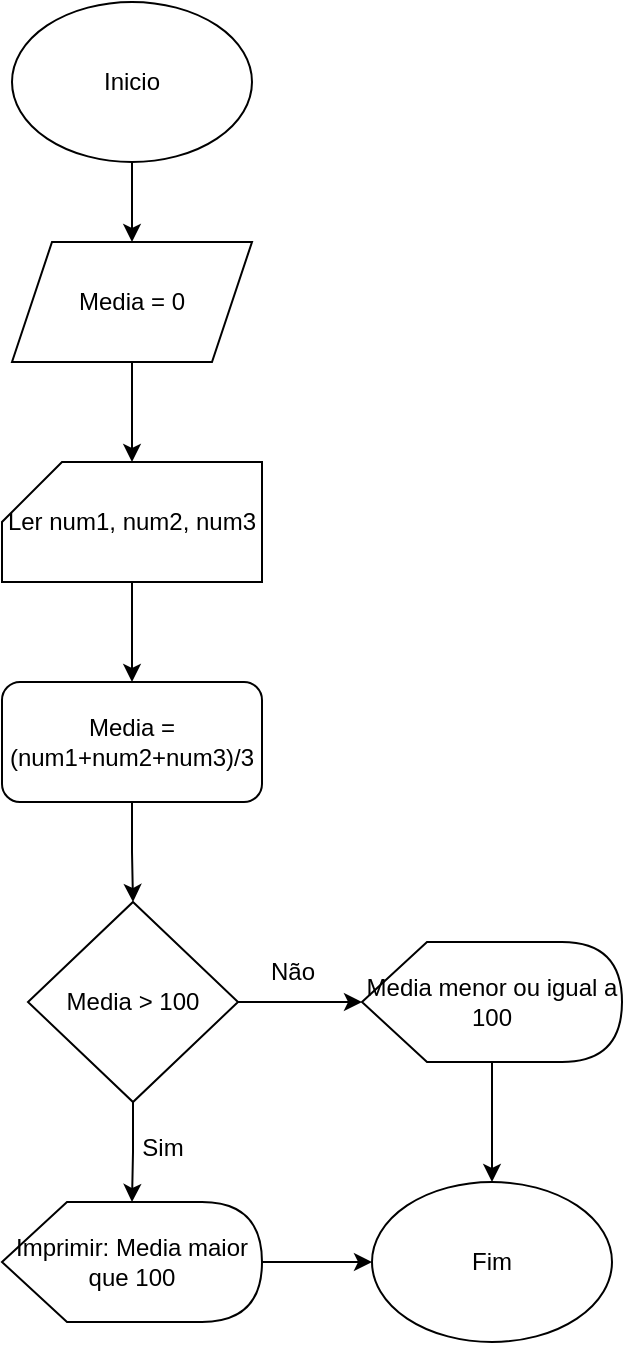 <mxfile version="24.0.1" type="github">
  <diagram name="Page-1" id="_PJ9OEYAvn3uqU7G6KaE">
    <mxGraphModel dx="1393" dy="835" grid="1" gridSize="10" guides="1" tooltips="1" connect="1" arrows="1" fold="1" page="1" pageScale="1" pageWidth="850" pageHeight="1100" math="0" shadow="0">
      <root>
        <mxCell id="0" />
        <mxCell id="1" parent="0" />
        <mxCell id="NWV050QIIiLh7alUIDCg-1" value="Inicio" style="ellipse;whiteSpace=wrap;html=1;" parent="1" vertex="1">
          <mxGeometry x="365" y="80" width="120" height="80" as="geometry" />
        </mxCell>
        <mxCell id="NWV050QIIiLh7alUIDCg-5" value="" style="edgeStyle=orthogonalEdgeStyle;rounded=0;orthogonalLoop=1;jettySize=auto;html=1;entryX=0.5;entryY=0;entryDx=0;entryDy=0;" parent="1" source="NWV050QIIiLh7alUIDCg-2" target="NWV050QIIiLh7alUIDCg-6" edge="1">
          <mxGeometry relative="1" as="geometry">
            <mxPoint x="425" y="350" as="targetPoint" />
          </mxGeometry>
        </mxCell>
        <mxCell id="NWV050QIIiLh7alUIDCg-2" value="Ler num1, num2, num3" style="shape=card;whiteSpace=wrap;html=1;" parent="1" vertex="1">
          <mxGeometry x="360" y="310" width="130" height="60" as="geometry" />
        </mxCell>
        <mxCell id="NWV050QIIiLh7alUIDCg-11" value="" style="edgeStyle=orthogonalEdgeStyle;rounded=0;orthogonalLoop=1;jettySize=auto;html=1;" parent="1" source="NWV050QIIiLh7alUIDCg-6" target="NWV050QIIiLh7alUIDCg-10" edge="1">
          <mxGeometry relative="1" as="geometry" />
        </mxCell>
        <mxCell id="NWV050QIIiLh7alUIDCg-6" value="Media =(num1+num2+num3)/3" style="rounded=1;whiteSpace=wrap;html=1;" parent="1" vertex="1">
          <mxGeometry x="360" y="420" width="130" height="60" as="geometry" />
        </mxCell>
        <mxCell id="NWV050QIIiLh7alUIDCg-8" value="" style="edgeStyle=orthogonalEdgeStyle;rounded=0;orthogonalLoop=1;jettySize=auto;html=1;" parent="1" source="NWV050QIIiLh7alUIDCg-1" target="NWV050QIIiLh7alUIDCg-7" edge="1">
          <mxGeometry relative="1" as="geometry">
            <mxPoint x="425" y="160" as="sourcePoint" />
            <mxPoint x="425" y="290" as="targetPoint" />
          </mxGeometry>
        </mxCell>
        <mxCell id="NWV050QIIiLh7alUIDCg-9" value="" style="edgeStyle=orthogonalEdgeStyle;rounded=0;orthogonalLoop=1;jettySize=auto;html=1;" parent="1" source="NWV050QIIiLh7alUIDCg-7" target="NWV050QIIiLh7alUIDCg-2" edge="1">
          <mxGeometry relative="1" as="geometry" />
        </mxCell>
        <mxCell id="NWV050QIIiLh7alUIDCg-7" value="Media = 0" style="shape=parallelogram;perimeter=parallelogramPerimeter;whiteSpace=wrap;html=1;fixedSize=1;" parent="1" vertex="1">
          <mxGeometry x="365" y="200" width="120" height="60" as="geometry" />
        </mxCell>
        <mxCell id="NWV050QIIiLh7alUIDCg-13" value="" style="edgeStyle=orthogonalEdgeStyle;rounded=0;orthogonalLoop=1;jettySize=auto;html=1;" parent="1" source="NWV050QIIiLh7alUIDCg-10" target="NWV050QIIiLh7alUIDCg-12" edge="1">
          <mxGeometry relative="1" as="geometry" />
        </mxCell>
        <mxCell id="NWV050QIIiLh7alUIDCg-15" value="" style="edgeStyle=orthogonalEdgeStyle;rounded=0;orthogonalLoop=1;jettySize=auto;html=1;" parent="1" source="NWV050QIIiLh7alUIDCg-10" target="NWV050QIIiLh7alUIDCg-14" edge="1">
          <mxGeometry relative="1" as="geometry" />
        </mxCell>
        <mxCell id="NWV050QIIiLh7alUIDCg-10" value="Media &amp;gt; 100" style="rhombus;whiteSpace=wrap;html=1;" parent="1" vertex="1">
          <mxGeometry x="373" y="530" width="105" height="100" as="geometry" />
        </mxCell>
        <mxCell id="NWV050QIIiLh7alUIDCg-18" value="" style="edgeStyle=orthogonalEdgeStyle;rounded=0;orthogonalLoop=1;jettySize=auto;html=1;" parent="1" source="NWV050QIIiLh7alUIDCg-12" target="NWV050QIIiLh7alUIDCg-16" edge="1">
          <mxGeometry relative="1" as="geometry" />
        </mxCell>
        <mxCell id="NWV050QIIiLh7alUIDCg-12" value="Imprimir: Media maior que 100" style="shape=display;whiteSpace=wrap;html=1;" parent="1" vertex="1">
          <mxGeometry x="360" y="680" width="130" height="60" as="geometry" />
        </mxCell>
        <mxCell id="NWV050QIIiLh7alUIDCg-17" value="" style="edgeStyle=orthogonalEdgeStyle;rounded=0;orthogonalLoop=1;jettySize=auto;html=1;" parent="1" source="NWV050QIIiLh7alUIDCg-14" target="NWV050QIIiLh7alUIDCg-16" edge="1">
          <mxGeometry relative="1" as="geometry" />
        </mxCell>
        <mxCell id="NWV050QIIiLh7alUIDCg-14" value="Media menor ou igual a 100" style="shape=display;whiteSpace=wrap;html=1;" parent="1" vertex="1">
          <mxGeometry x="540" y="550" width="130" height="60" as="geometry" />
        </mxCell>
        <mxCell id="NWV050QIIiLh7alUIDCg-16" value="Fim" style="ellipse;whiteSpace=wrap;html=1;" parent="1" vertex="1">
          <mxGeometry x="545" y="670" width="120" height="80" as="geometry" />
        </mxCell>
        <mxCell id="Xwd6VXWzeOOA6jfk-ecg-1" value="Sim" style="text;html=1;align=center;verticalAlign=middle;resizable=0;points=[];autosize=1;strokeColor=none;fillColor=none;" vertex="1" parent="1">
          <mxGeometry x="420" y="638" width="40" height="30" as="geometry" />
        </mxCell>
        <mxCell id="Xwd6VXWzeOOA6jfk-ecg-2" value="Não" style="text;html=1;align=center;verticalAlign=middle;resizable=0;points=[];autosize=1;strokeColor=none;fillColor=none;" vertex="1" parent="1">
          <mxGeometry x="480" y="550" width="50" height="30" as="geometry" />
        </mxCell>
      </root>
    </mxGraphModel>
  </diagram>
</mxfile>
